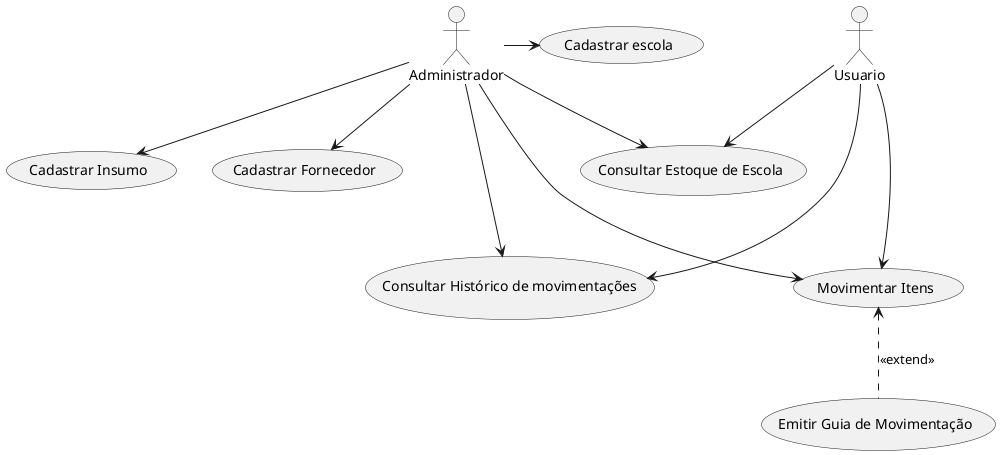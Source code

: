 @startuml Diagrama de Casos de Uso
'https://plantuml.com/use-case-diagram

(Cadastrar escola) as (UC01)
(Cadastrar Insumo) as (UC02)
(Cadastrar Fornecedor) as (UC03)
(Consultar Histórico de movimentações) as (UC04)
(Movimentar Itens) as (UC05)
(Emitir Guia de Movimentação) as (UC07)
(Consultar Estoque de Escola) as (UC08)


Administrador -> (UC01)
Administrador --> (UC02)
Administrador --> (UC03)
Administrador ---> (UC04)
Administrador ---> (UC05)
Administrador --> (UC08)

Usuario ---> (UC04)
Usuario ---> (UC05)
Usuario --> (UC08)

(UC05) <.. (UC07) : <<extend>>
' (UC06) .. (UC07) : <<extend>>
@enduml